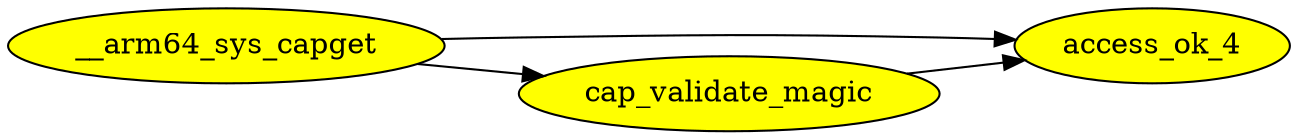 digraph G {
rankdir=LR; node [style=filled fillcolor=yellow]
"__arm64_sys_capget"->"access_ok_4" [ edgeid = "1"]; 
"__arm64_sys_capget"->"cap_validate_magic" [ edgeid = "2"]; 
"cap_validate_magic"->"access_ok_4" [ edgeid = "3"]; 
}
